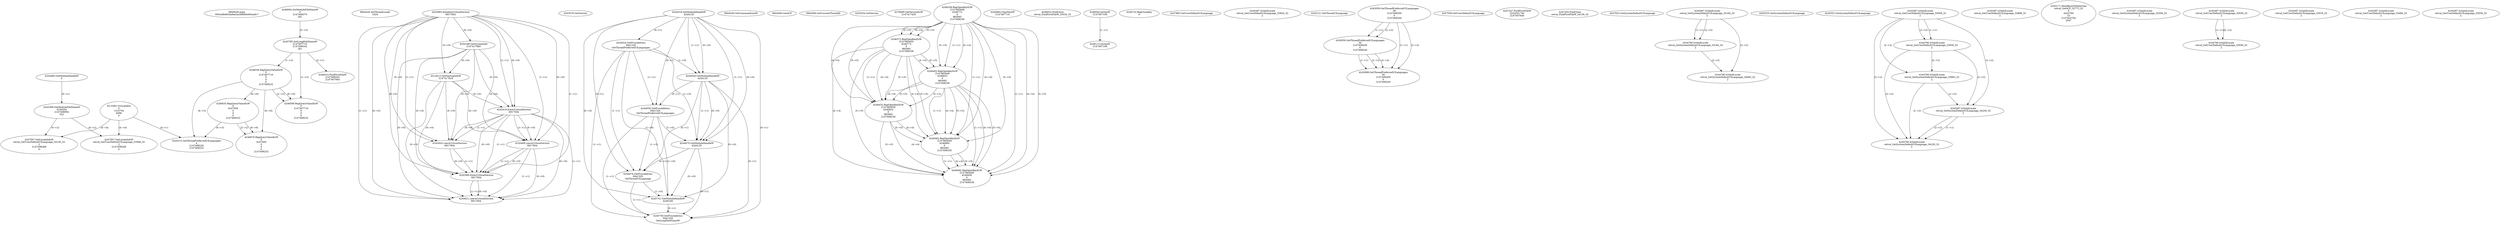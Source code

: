 // Global SCDG with merge call
digraph {
	0 [label="6850628.main
000cddb6834a9ea3a36fbf0e940aa9c7"]
	1 [label="4254480.GetModuleHandleW
0"]
	2 [label="6844434.SetThreadLocale
1024"]
	3 [label="4243965.InitializeCriticalSection
6917004"]
	4 [label="4243979.GetVersion
"]
	5 [label="4244018.GetModuleHandleW
4244120"]
	6 [label="4244024.GetProcAddress
9441320
GetThreadPreferredUILanguages"]
	5 -> 6 [label="(0-->1)"]
	7 [label="4244044.GetModuleHandleW
4244120"]
	5 -> 7 [label="(1-->1)"]
	5 -> 7 [label="(0-->0)"]
	6 -> 7 [label="(1-->0)"]
	8 [label="4244050.GetProcAddress
9441320
SetThreadPreferredUILanguages"]
	5 -> 8 [label="(0-->1)"]
	6 -> 8 [label="(1-->1)"]
	7 -> 8 [label="(0-->1)"]
	9 [label="4244070.GetModuleHandleW
4244120"]
	5 -> 9 [label="(1-->1)"]
	7 -> 9 [label="(1-->1)"]
	5 -> 9 [label="(0-->0)"]
	6 -> 9 [label="(1-->0)"]
	7 -> 9 [label="(0-->0)"]
	8 -> 9 [label="(1-->0)"]
	10 [label="4244076.GetProcAddress
9441320
GetThreadUILanguage"]
	5 -> 10 [label="(0-->1)"]
	6 -> 10 [label="(1-->1)"]
	7 -> 10 [label="(0-->1)"]
	8 -> 10 [label="(1-->1)"]
	9 -> 10 [label="(0-->1)"]
	11 [label="4250188.GetSystemInfo
2147417660"]
	3 -> 11 [label="(0-->0)"]
	12 [label="6844540.GetCommandLineW
"]
	13 [label="4214413.GetStartupInfoW
2147417624"]
	3 -> 13 [label="(0-->0)"]
	11 -> 13 [label="(0-->0)"]
	14 [label="6844560.GetACP
"]
	15 [label="6844580.GetCurrentThreadId
"]
	16 [label="4250204.GetVersion
"]
	17 [label="4276690.GetVersionExW
2147417420"]
	18 [label="4243306.GetModuleFileNameW
4194304
2147408904
522"]
	1 -> 18 [label="(0-->1)"]
	19 [label="4248064.GetModuleFileNameW
0
2147408370
261"]
	20 [label="4215383.VirtualAlloc
0
1310704
4096
4"]
	21 [label="4246338.RegOpenKeyExW
2147483649
4246772
0
983065
2147408236"]
	22 [label="4246372.RegOpenKeyExW
2147483650
4246772
0
983065
2147408236"]
	21 -> 22 [label="(2-->2)"]
	21 -> 22 [label="(4-->4)"]
	21 -> 22 [label="(5-->5)"]
	23 [label="4245741.GetModuleHandleW
4246160"]
	5 -> 23 [label="(0-->0)"]
	6 -> 23 [label="(1-->0)"]
	7 -> 23 [label="(0-->0)"]
	8 -> 23 [label="(1-->0)"]
	9 -> 23 [label="(0-->0)"]
	10 -> 23 [label="(1-->0)"]
	24 [label="4245758.GetProcAddress
9441320
GetLongPathNameW"]
	5 -> 24 [label="(0-->1)"]
	6 -> 24 [label="(1-->1)"]
	7 -> 24 [label="(0-->1)"]
	8 -> 24 [label="(1-->1)"]
	9 -> 24 [label="(0-->1)"]
	10 -> 24 [label="(1-->1)"]
	23 -> 24 [label="(0-->1)"]
	25 [label="4245785.GetLongPathNameW
2147407710
2147406542
261"]
	19 -> 25 [label="(3-->3)"]
	26 [label="4245683.CharNextW
2147407716"]
	27 [label="4246014.FindFirstFileW
2147406542
2147407064"]
	25 -> 27 [label="(2-->1)"]
	28 [label="4246032.FindClose
retval_FindFirstFileW_33024_32"]
	29 [label="4246044.lstrlenW
2147407108"]
	30 [label="4246113.lstrlenW
2147407108"]
	29 -> 30 [label="(1-->1)"]
	31 [label="4246556.RegQueryValueExW
0
2147407710
0
0
0
2147408232"]
	25 -> 31 [label="(1-->2)"]
	32 [label="4246635.RegQueryValueExW
0
4247000
0
0
0
2147408232"]
	31 -> 32 [label="(6-->6)"]
	33 [label="4246722.RegCloseKey
0"]
	34 [label="4247883.GetUserDefaultUILanguage
"]
	35 [label="4245418.EnterCriticalSection
6917004"]
	3 -> 35 [label="(1-->1)"]
	3 -> 35 [label="(0-->0)"]
	11 -> 35 [label="(0-->0)"]
	13 -> 35 [label="(0-->0)"]
	36 [label="4245469.LeaveCriticalSection
6917004"]
	3 -> 36 [label="(1-->1)"]
	35 -> 36 [label="(1-->1)"]
	3 -> 36 [label="(0-->0)"]
	11 -> 36 [label="(0-->0)"]
	13 -> 36 [label="(0-->0)"]
	35 -> 36 [label="(0-->0)"]
	37 [label="4245487.IsValidLocale
retval_GetUserDefaultUILanguage_33924_32
2"]
	38 [label="4245121.GetThreadUILanguage
"]
	39 [label="4245059.GetThreadPreferredUILanguages
56
2147408200
0
2147408244"]
	40 [label="4245215.SetThreadPreferredUILanguages
4
2147408220
2147408232"]
	20 -> 40 [label="(4-->1)"]
	31 -> 40 [label="(6-->3)"]
	32 -> 40 [label="(6-->3)"]
	41 [label="4245059.GetThreadPreferredUILanguages
56
2147408200
0
2147408240"]
	39 -> 41 [label="(1-->1)"]
	39 -> 41 [label="(2-->2)"]
	42 [label="4245088.GetThreadPreferredUILanguages
56
2147408200
0
2147408240"]
	39 -> 42 [label="(1-->1)"]
	41 -> 42 [label="(1-->1)"]
	39 -> 42 [label="(2-->2)"]
	41 -> 42 [label="(2-->2)"]
	41 -> 42 [label="(4-->4)"]
	43 [label="4246676.RegQueryValueExW
0
4247000
0
0
0
2147408232"]
	32 -> 43 [label="(2-->2)"]
	31 -> 43 [label="(6-->6)"]
	32 -> 43 [label="(6-->6)"]
	44 [label="4245454.LeaveCriticalSection
6917004"]
	3 -> 44 [label="(1-->1)"]
	35 -> 44 [label="(1-->1)"]
	3 -> 44 [label="(0-->0)"]
	11 -> 44 [label="(0-->0)"]
	13 -> 44 [label="(0-->0)"]
	35 -> 44 [label="(0-->0)"]
	45 [label="4247558.GetUserDefaultUILanguage
"]
	46 [label="4247567.GetLocaleInfoW
retval_GetUserDefaultUILanguage_33586_32
3
2147408268
4"]
	18 -> 46 [label="(0-->2)"]
	20 -> 46 [label="(4-->4)"]
	47 [label="4247247.FindFirstFileW
3224341740
2147407640"]
	48 [label="4247263.FindClose
retval_FindFirstFileW_34156_32"]
	49 [label="4246599.RegQueryValueExW
0
2147407710
0
0
0
2147408232"]
	25 -> 49 [label="(1-->2)"]
	31 -> 49 [label="(2-->2)"]
	31 -> 49 [label="(6-->6)"]
	50 [label="4247923.GetSystemDefaultUILanguage
"]
	51 [label="4245487.IsValidLocale
retval_GetSystemDefaultUILanguage_33164_32
2"]
	52 [label="4244766.IsValidLocale
retval_GetSystemDefaultUILanguage_33164_32
2"]
	51 -> 52 [label="(1-->1)"]
	51 -> 52 [label="(2-->2)"]
	53 [label="4245525.GetSystemDefaultUILanguage
"]
	54 [label="4245552.GetSystemDefaultUILanguage
"]
	55 [label="4244766.IsValidLocale
retval_GetSystemDefaultUILanguage_34093_32
2"]
	51 -> 55 [label="(2-->2)"]
	52 -> 55 [label="(2-->2)"]
	56 [label="4245580.EnterCriticalSection
6917004"]
	3 -> 56 [label="(1-->1)"]
	35 -> 56 [label="(1-->1)"]
	36 -> 56 [label="(1-->1)"]
	44 -> 56 [label="(1-->1)"]
	3 -> 56 [label="(0-->0)"]
	11 -> 56 [label="(0-->0)"]
	13 -> 56 [label="(0-->0)"]
	35 -> 56 [label="(0-->0)"]
	36 -> 56 [label="(0-->0)"]
	44 -> 56 [label="(0-->0)"]
	57 [label="4245487.IsValidLocale
retval_GetUserDefaultUILanguage_33059_32
2"]
	58 [label="4245621.LeaveCriticalSection
6917004"]
	3 -> 58 [label="(1-->1)"]
	35 -> 58 [label="(1-->1)"]
	36 -> 58 [label="(1-->1)"]
	56 -> 58 [label="(1-->1)"]
	3 -> 58 [label="(0-->0)"]
	11 -> 58 [label="(0-->0)"]
	13 -> 58 [label="(0-->0)"]
	35 -> 58 [label="(0-->0)"]
	36 -> 58 [label="(0-->0)"]
	56 -> 58 [label="(0-->0)"]
	59 [label="4247567.GetLocaleInfoW
retval_GetUserDefaultUILanguage_34105_32
3
2147408268
4"]
	18 -> 59 [label="(0-->2)"]
	20 -> 59 [label="(4-->4)"]
	60 [label="4246402.RegOpenKeyExW
2147483649
4246832
0
983065
2147408236"]
	21 -> 60 [label="(1-->1)"]
	21 -> 60 [label="(4-->4)"]
	22 -> 60 [label="(4-->4)"]
	21 -> 60 [label="(5-->5)"]
	22 -> 60 [label="(5-->5)"]
	61 [label="4246432.RegOpenKeyExW
2147483650
4246832
0
983065
2147408236"]
	22 -> 61 [label="(1-->1)"]
	60 -> 61 [label="(2-->2)"]
	21 -> 61 [label="(4-->4)"]
	22 -> 61 [label="(4-->4)"]
	60 -> 61 [label="(4-->4)"]
	21 -> 61 [label="(5-->5)"]
	22 -> 61 [label="(5-->5)"]
	60 -> 61 [label="(5-->5)"]
	62 [label="4245487.IsValidLocale
retval_GetUserDefaultUILanguage_33888_32
2"]
	63 [label="4250171.MultiByteToWideChar
retval_GetACP_32773_32
0
4243784
10
2147403704
2047"]
	64 [label="4245487.IsValidLocale
retval_GetSystemDefaultUILanguage_33206_32
2"]
	65 [label="4245487.IsValidLocale
retval_GetUserDefaultUILanguage_32939_32
2"]
	66 [label="4244766.IsValidLocale
retval_GetUserDefaultUILanguage_32939_32
2"]
	65 -> 66 [label="(1-->1)"]
	65 -> 66 [label="(2-->2)"]
	67 [label="4245487.IsValidLocale
retval_GetUserDefaultUILanguage_32919_32
2"]
	68 [label="4246462.RegOpenKeyExW
2147483649
4246884
0
983065
2147408236"]
	21 -> 68 [label="(1-->1)"]
	60 -> 68 [label="(1-->1)"]
	21 -> 68 [label="(4-->4)"]
	22 -> 68 [label="(4-->4)"]
	60 -> 68 [label="(4-->4)"]
	61 -> 68 [label="(4-->4)"]
	21 -> 68 [label="(5-->5)"]
	22 -> 68 [label="(5-->5)"]
	60 -> 68 [label="(5-->5)"]
	61 -> 68 [label="(5-->5)"]
	69 [label="4246492.RegOpenKeyExW
2147483649
4246936
0
983065
2147408236"]
	21 -> 69 [label="(1-->1)"]
	60 -> 69 [label="(1-->1)"]
	68 -> 69 [label="(1-->1)"]
	21 -> 69 [label="(4-->4)"]
	22 -> 69 [label="(4-->4)"]
	60 -> 69 [label="(4-->4)"]
	61 -> 69 [label="(4-->4)"]
	68 -> 69 [label="(4-->4)"]
	21 -> 69 [label="(5-->5)"]
	22 -> 69 [label="(5-->5)"]
	60 -> 69 [label="(5-->5)"]
	61 -> 69 [label="(5-->5)"]
	68 -> 69 [label="(5-->5)"]
	70 [label="4245487.IsValidLocale
retval_GetUserDefaultUILanguage_33484_32
2"]
	71 [label="4245487.IsValidLocale
retval_GetUserDefaultUILanguage_33036_32
2"]
	72 [label="4244766.IsValidLocale
retval_GetUserDefaultUILanguage_33059_32
2"]
	57 -> 72 [label="(1-->1)"]
	57 -> 72 [label="(2-->2)"]
	73 [label="4244766.IsValidLocale
retval_GetSystemDefaultUILanguage_33863_32
2"]
	57 -> 73 [label="(2-->2)"]
	72 -> 73 [label="(2-->2)"]
	74 [label="4245487.IsValidLocale
retval_GetSystemDefaultUILanguage_34230_32
2"]
	57 -> 74 [label="(2-->2)"]
	72 -> 74 [label="(2-->2)"]
	73 -> 74 [label="(2-->2)"]
	75 [label="4244766.IsValidLocale
retval_GetSystemDefaultUILanguage_34230_32
2"]
	74 -> 75 [label="(1-->1)"]
	57 -> 75 [label="(2-->2)"]
	72 -> 75 [label="(2-->2)"]
	73 -> 75 [label="(2-->2)"]
	74 -> 75 [label="(2-->2)"]
}
